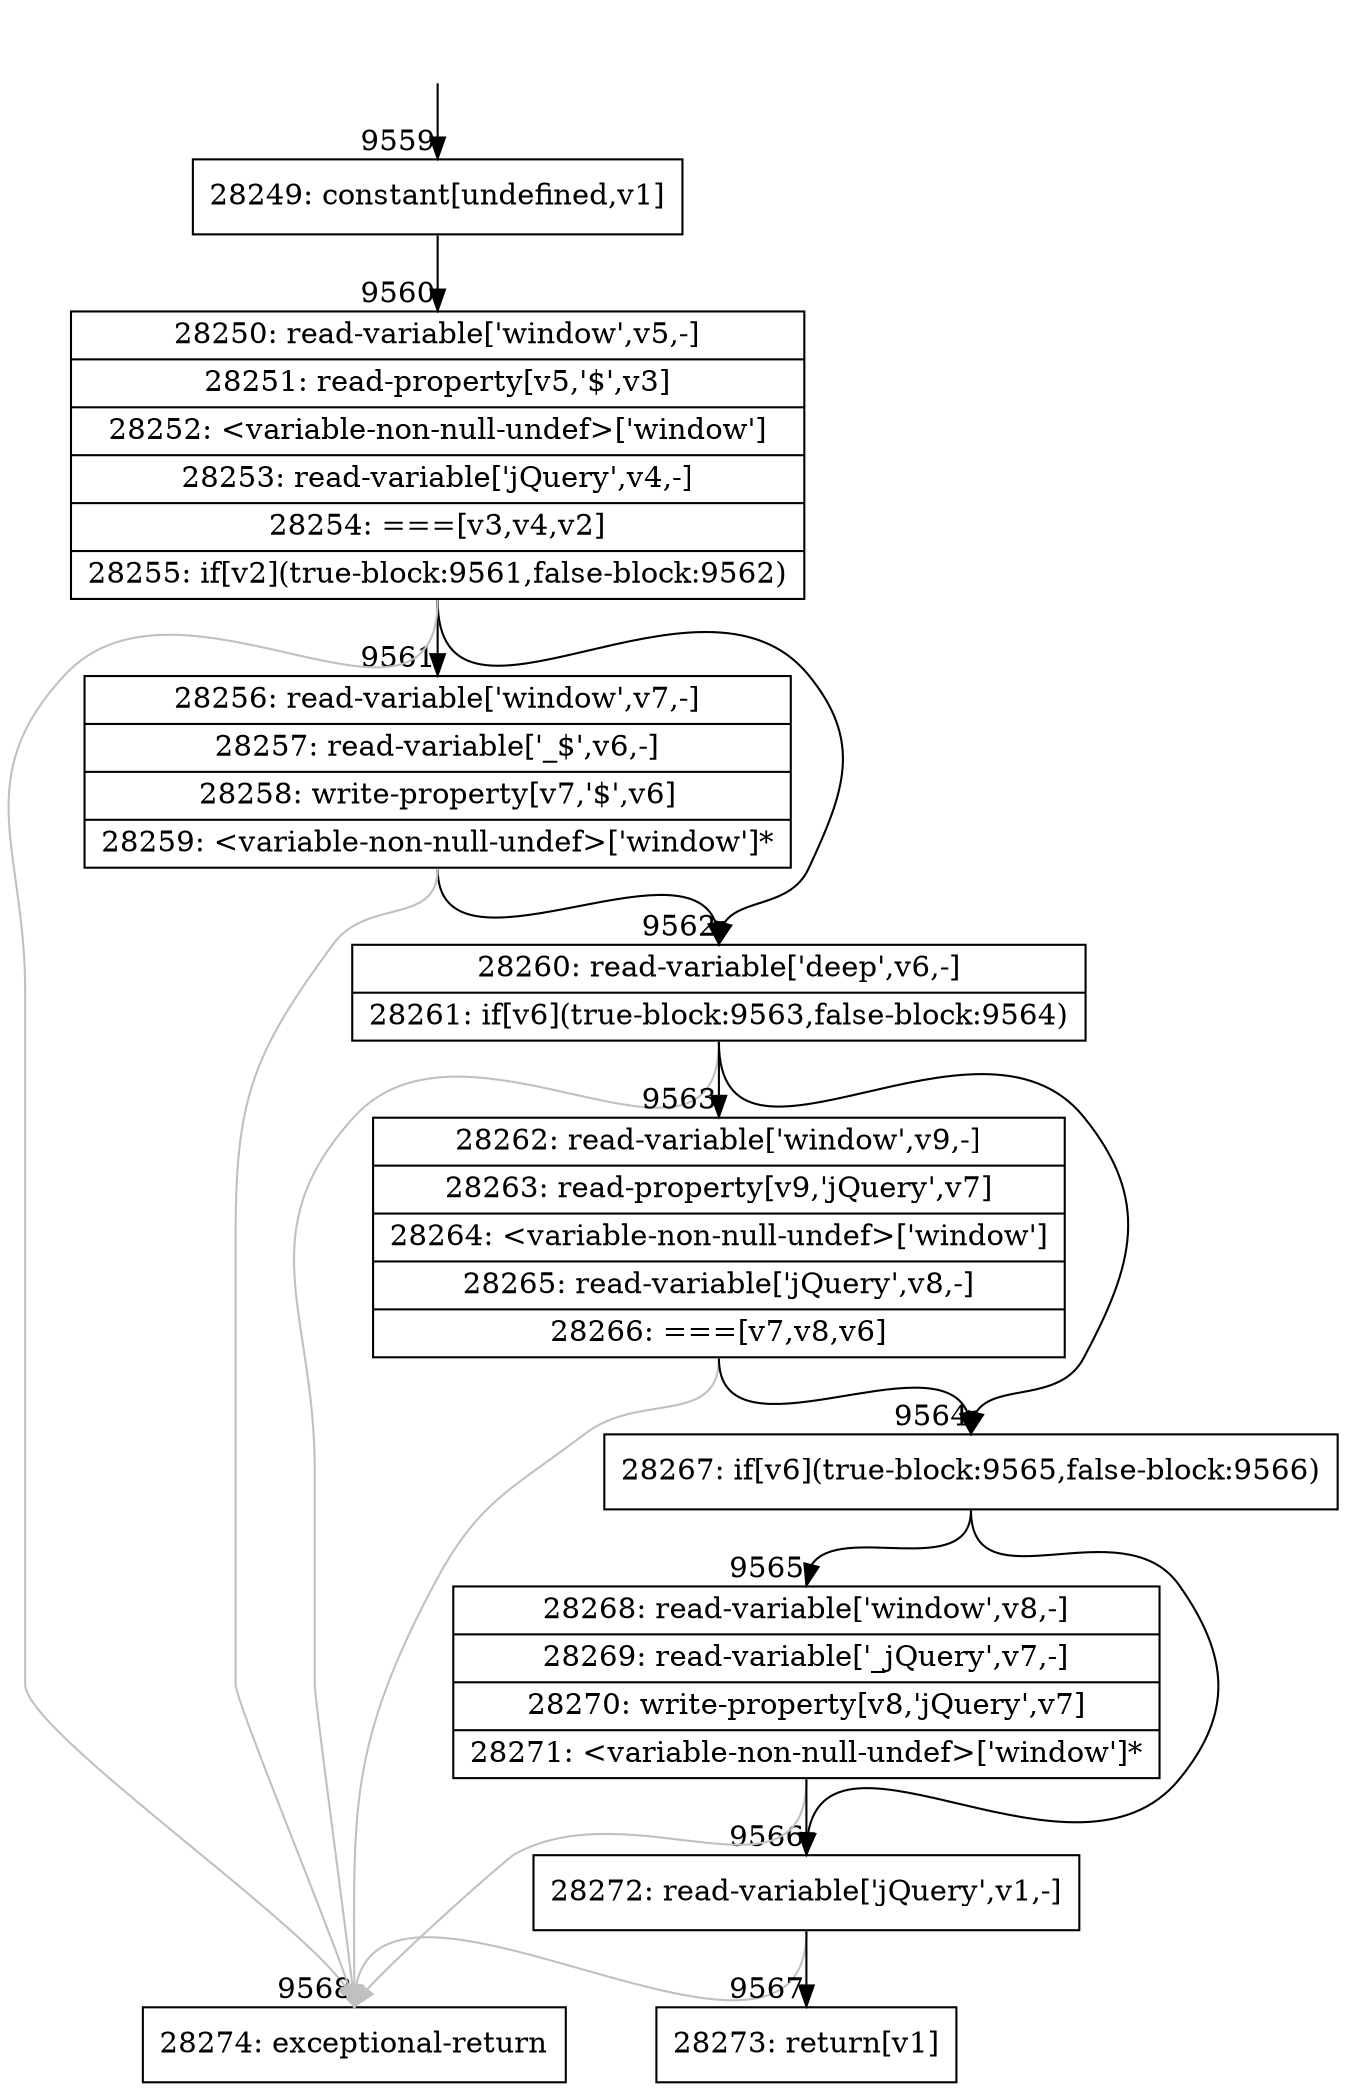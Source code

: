 digraph {
rankdir="TD"
BB_entry596[shape=none,label=""];
BB_entry596 -> BB9559 [tailport=s, headport=n, headlabel="    9559"]
BB9559 [shape=record label="{28249: constant[undefined,v1]}" ] 
BB9559 -> BB9560 [tailport=s, headport=n, headlabel="      9560"]
BB9560 [shape=record label="{28250: read-variable['window',v5,-]|28251: read-property[v5,'$',v3]|28252: \<variable-non-null-undef\>['window']|28253: read-variable['jQuery',v4,-]|28254: ===[v3,v4,v2]|28255: if[v2](true-block:9561,false-block:9562)}" ] 
BB9560 -> BB9561 [tailport=s, headport=n, headlabel="      9561"]
BB9560 -> BB9562 [tailport=s, headport=n, headlabel="      9562"]
BB9560 -> BB9568 [tailport=s, headport=n, color=gray, headlabel="      9568"]
BB9561 [shape=record label="{28256: read-variable['window',v7,-]|28257: read-variable['_$',v6,-]|28258: write-property[v7,'$',v6]|28259: \<variable-non-null-undef\>['window']*}" ] 
BB9561 -> BB9562 [tailport=s, headport=n]
BB9561 -> BB9568 [tailport=s, headport=n, color=gray]
BB9562 [shape=record label="{28260: read-variable['deep',v6,-]|28261: if[v6](true-block:9563,false-block:9564)}" ] 
BB9562 -> BB9564 [tailport=s, headport=n, headlabel="      9564"]
BB9562 -> BB9563 [tailport=s, headport=n, headlabel="      9563"]
BB9562 -> BB9568 [tailport=s, headport=n, color=gray]
BB9563 [shape=record label="{28262: read-variable['window',v9,-]|28263: read-property[v9,'jQuery',v7]|28264: \<variable-non-null-undef\>['window']|28265: read-variable['jQuery',v8,-]|28266: ===[v7,v8,v6]}" ] 
BB9563 -> BB9564 [tailport=s, headport=n]
BB9563 -> BB9568 [tailport=s, headport=n, color=gray]
BB9564 [shape=record label="{28267: if[v6](true-block:9565,false-block:9566)}" ] 
BB9564 -> BB9565 [tailport=s, headport=n, headlabel="      9565"]
BB9564 -> BB9566 [tailport=s, headport=n, headlabel="      9566"]
BB9565 [shape=record label="{28268: read-variable['window',v8,-]|28269: read-variable['_jQuery',v7,-]|28270: write-property[v8,'jQuery',v7]|28271: \<variable-non-null-undef\>['window']*}" ] 
BB9565 -> BB9566 [tailport=s, headport=n]
BB9565 -> BB9568 [tailport=s, headport=n, color=gray]
BB9566 [shape=record label="{28272: read-variable['jQuery',v1,-]}" ] 
BB9566 -> BB9567 [tailport=s, headport=n, headlabel="      9567"]
BB9566 -> BB9568 [tailport=s, headport=n, color=gray]
BB9567 [shape=record label="{28273: return[v1]}" ] 
BB9568 [shape=record label="{28274: exceptional-return}" ] 
}
